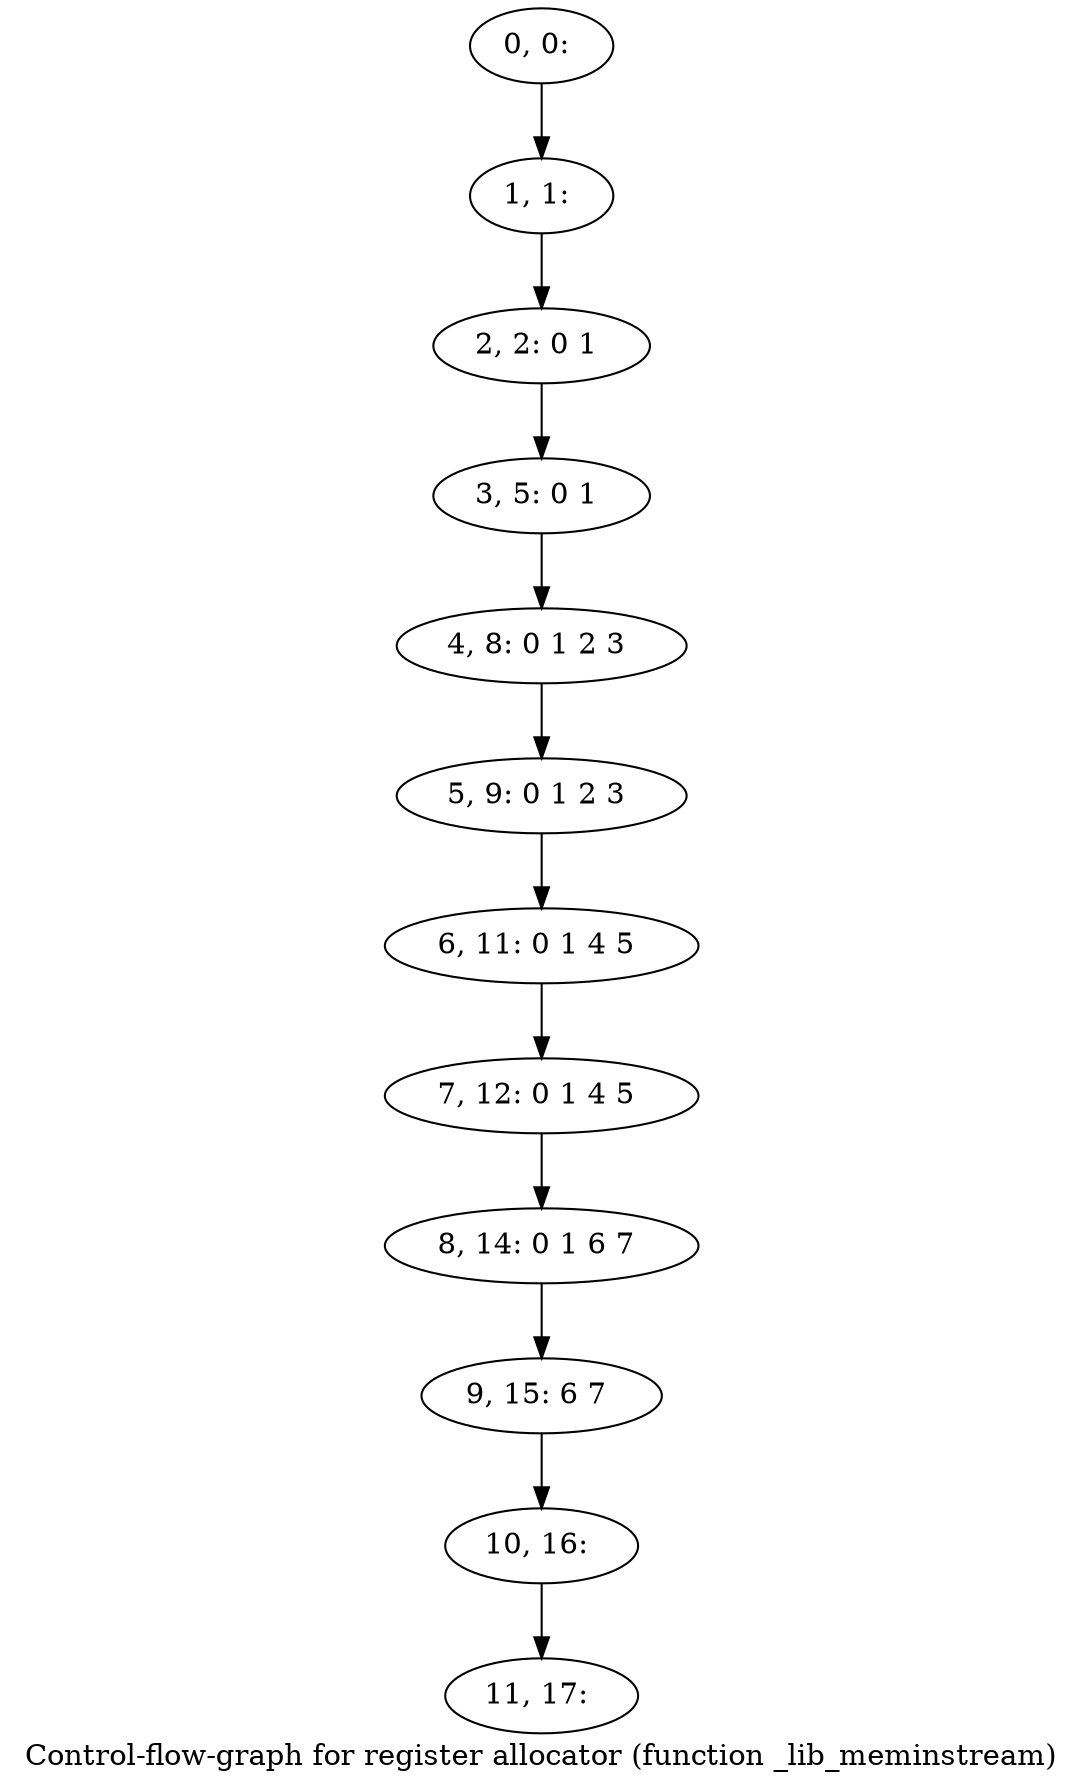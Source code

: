 digraph G {
graph [label="Control-flow-graph for register allocator (function _lib_meminstream)"]
0[label="0, 0: "];
1[label="1, 1: "];
2[label="2, 2: 0 1 "];
3[label="3, 5: 0 1 "];
4[label="4, 8: 0 1 2 3 "];
5[label="5, 9: 0 1 2 3 "];
6[label="6, 11: 0 1 4 5 "];
7[label="7, 12: 0 1 4 5 "];
8[label="8, 14: 0 1 6 7 "];
9[label="9, 15: 6 7 "];
10[label="10, 16: "];
11[label="11, 17: "];
0->1 ;
1->2 ;
2->3 ;
3->4 ;
4->5 ;
5->6 ;
6->7 ;
7->8 ;
8->9 ;
9->10 ;
10->11 ;
}
